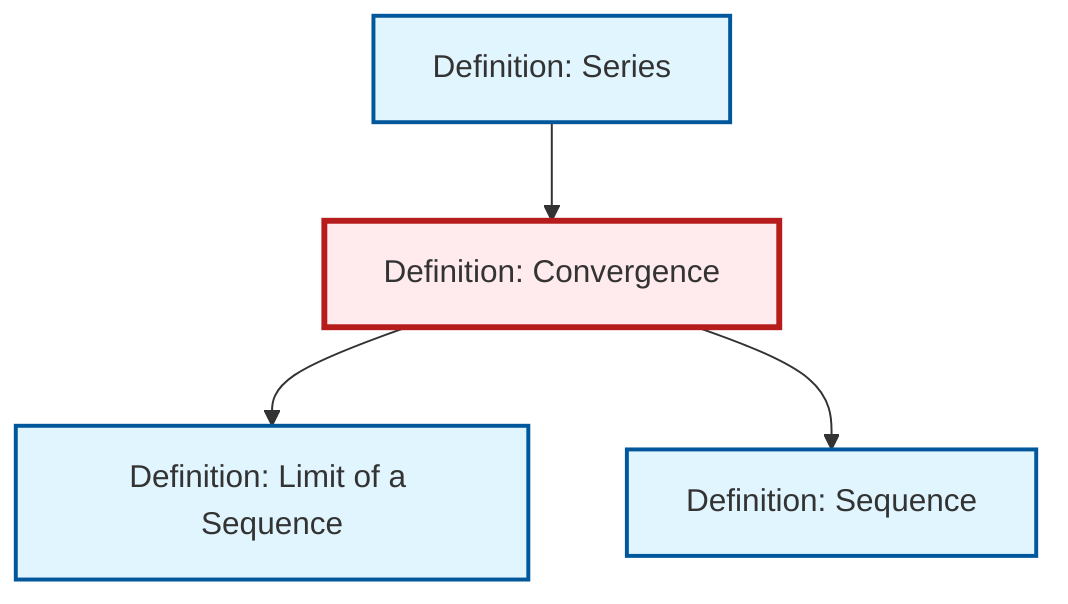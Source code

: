 graph TD
    classDef definition fill:#e1f5fe,stroke:#01579b,stroke-width:2px
    classDef theorem fill:#f3e5f5,stroke:#4a148c,stroke-width:2px
    classDef axiom fill:#fff3e0,stroke:#e65100,stroke-width:2px
    classDef example fill:#e8f5e9,stroke:#1b5e20,stroke-width:2px
    classDef current fill:#ffebee,stroke:#b71c1c,stroke-width:3px
    def-series["Definition: Series"]:::definition
    def-convergence["Definition: Convergence"]:::definition
    def-sequence["Definition: Sequence"]:::definition
    def-limit["Definition: Limit of a Sequence"]:::definition
    def-convergence --> def-limit
    def-convergence --> def-sequence
    def-series --> def-convergence
    class def-convergence current